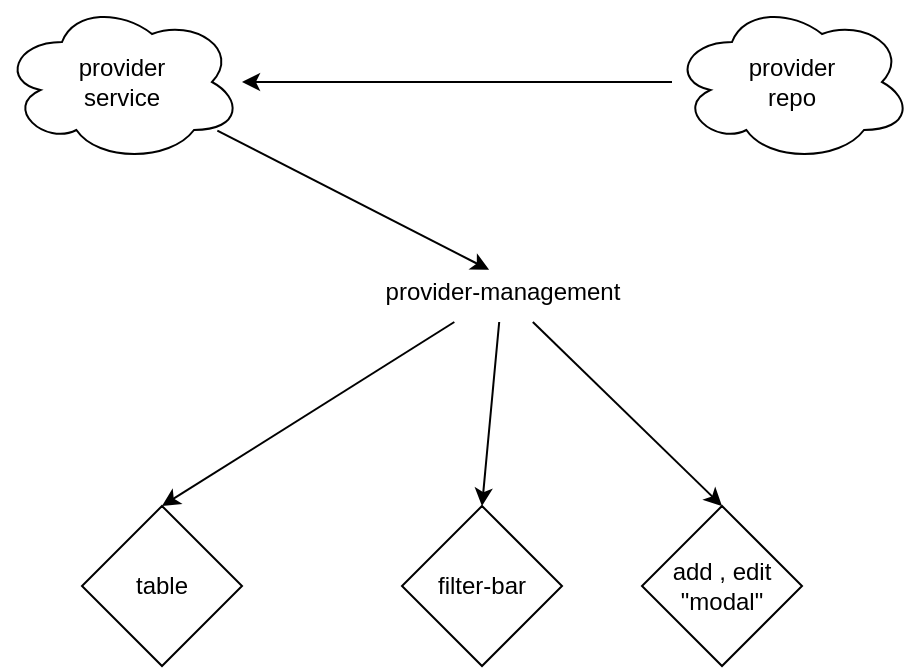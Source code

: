 <mxfile>
    <diagram id="KV7gWujb7BmesNTzAvZ4" name="Page-1">
        <mxGraphModel dx="675" dy="425" grid="1" gridSize="10" guides="1" tooltips="1" connect="1" arrows="1" fold="1" page="1" pageScale="1" pageWidth="850" pageHeight="1100" math="0" shadow="0">
            <root>
                <mxCell id="0"/>
                <mxCell id="1" parent="0"/>
                <mxCell id="4" value="" style="edgeStyle=none;html=1;entryX=0.5;entryY=0;entryDx=0;entryDy=0;" parent="1" source="2" target="3" edge="1">
                    <mxGeometry relative="1" as="geometry"/>
                </mxCell>
                <mxCell id="6" style="edgeStyle=none;html=1;entryX=0.5;entryY=0;entryDx=0;entryDy=0;" parent="1" source="2" target="5" edge="1">
                    <mxGeometry relative="1" as="geometry"/>
                </mxCell>
                <mxCell id="2" value="provider-management" style="text;html=1;align=center;verticalAlign=middle;resizable=0;points=[];autosize=1;strokeColor=none;fillColor=none;rotation=0;" parent="1" vertex="1">
                    <mxGeometry x="205" y="160" width="140" height="30" as="geometry"/>
                </mxCell>
                <mxCell id="3" value="table" style="rhombus;whiteSpace=wrap;html=1;" parent="1" vertex="1">
                    <mxGeometry x="65" y="282" width="80" height="80" as="geometry"/>
                </mxCell>
                <mxCell id="5" value="filter-bar" style="rhombus;whiteSpace=wrap;html=1;" parent="1" vertex="1">
                    <mxGeometry x="225" y="282" width="80" height="80" as="geometry"/>
                </mxCell>
                <mxCell id="7" value="add , edit &quot;modal&quot;" style="rhombus;whiteSpace=wrap;html=1;" parent="1" vertex="1">
                    <mxGeometry x="345" y="282" width="80" height="80" as="geometry"/>
                </mxCell>
                <mxCell id="8" style="edgeStyle=none;html=1;entryX=0.5;entryY=0;entryDx=0;entryDy=0;" parent="1" source="2" target="7" edge="1">
                    <mxGeometry relative="1" as="geometry"/>
                </mxCell>
                <mxCell id="13" value="" style="edgeStyle=none;html=1;" edge="1" parent="1" source="11" target="12">
                    <mxGeometry relative="1" as="geometry"/>
                </mxCell>
                <mxCell id="11" value="provider&lt;div&gt;repo&lt;/div&gt;" style="ellipse;shape=cloud;whiteSpace=wrap;html=1;" vertex="1" parent="1">
                    <mxGeometry x="360" y="30" width="120" height="80" as="geometry"/>
                </mxCell>
                <mxCell id="12" value="provider&lt;div&gt;service&lt;/div&gt;" style="ellipse;shape=cloud;whiteSpace=wrap;html=1;" vertex="1" parent="1">
                    <mxGeometry x="25" y="30" width="120" height="80" as="geometry"/>
                </mxCell>
                <mxCell id="14" style="edgeStyle=none;html=1;entryX=0.454;entryY=0.13;entryDx=0;entryDy=0;entryPerimeter=0;" edge="1" parent="1" source="12" target="2">
                    <mxGeometry relative="1" as="geometry"/>
                </mxCell>
            </root>
        </mxGraphModel>
    </diagram>
</mxfile>
